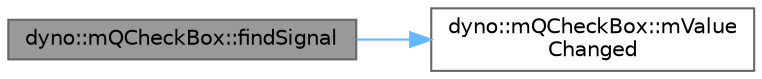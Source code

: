 digraph "dyno::mQCheckBox::findSignal"
{
 // LATEX_PDF_SIZE
  bgcolor="transparent";
  edge [fontname=Helvetica,fontsize=10,labelfontname=Helvetica,labelfontsize=10];
  node [fontname=Helvetica,fontsize=10,shape=box,height=0.2,width=0.4];
  rankdir="LR";
  Node1 [id="Node000001",label="dyno::mQCheckBox::findSignal",height=0.2,width=0.4,color="gray40", fillcolor="grey60", style="filled", fontcolor="black",tooltip=" "];
  Node1 -> Node2 [id="edge1_Node000001_Node000002",color="steelblue1",style="solid",tooltip=" "];
  Node2 [id="Node000002",label="dyno::mQCheckBox::mValue\lChanged",height=0.2,width=0.4,color="grey40", fillcolor="white", style="filled",URL="$classdyno_1_1m_q_check_box.html#ad90e96ede11a2cda26ea3ce2d80d1702",tooltip=" "];
}
